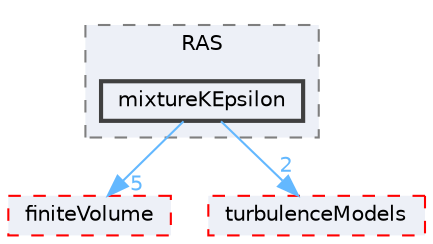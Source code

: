 digraph "src/TurbulenceModels/phaseCompressible/RAS/mixtureKEpsilon"
{
 // LATEX_PDF_SIZE
  bgcolor="transparent";
  edge [fontname=Helvetica,fontsize=10,labelfontname=Helvetica,labelfontsize=10];
  node [fontname=Helvetica,fontsize=10,shape=box,height=0.2,width=0.4];
  compound=true
  subgraph clusterdir_d56f8f56acacbc657c0273a190dad740 {
    graph [ bgcolor="#edf0f7", pencolor="grey50", label="RAS", fontname=Helvetica,fontsize=10 style="filled,dashed", URL="dir_d56f8f56acacbc657c0273a190dad740.html",tooltip=""]
  dir_31d09d296b35f598d0981fb134f77bb2 [label="mixtureKEpsilon", fillcolor="#edf0f7", color="grey25", style="filled,bold", URL="dir_31d09d296b35f598d0981fb134f77bb2.html",tooltip=""];
  }
  dir_9bd15774b555cf7259a6fa18f99fe99b [label="finiteVolume", fillcolor="#edf0f7", color="red", style="filled,dashed", URL="dir_9bd15774b555cf7259a6fa18f99fe99b.html",tooltip=""];
  dir_a3dc37bcacf99bb6122ed819dac99f09 [label="turbulenceModels", fillcolor="#edf0f7", color="red", style="filled,dashed", URL="dir_a3dc37bcacf99bb6122ed819dac99f09.html",tooltip=""];
  dir_31d09d296b35f598d0981fb134f77bb2->dir_9bd15774b555cf7259a6fa18f99fe99b [headlabel="5", labeldistance=1.5 headhref="dir_002416_001387.html" href="dir_002416_001387.html" color="steelblue1" fontcolor="steelblue1"];
  dir_31d09d296b35f598d0981fb134f77bb2->dir_a3dc37bcacf99bb6122ed819dac99f09 [headlabel="2", labeldistance=1.5 headhref="dir_002416_004144.html" href="dir_002416_004144.html" color="steelblue1" fontcolor="steelblue1"];
}
